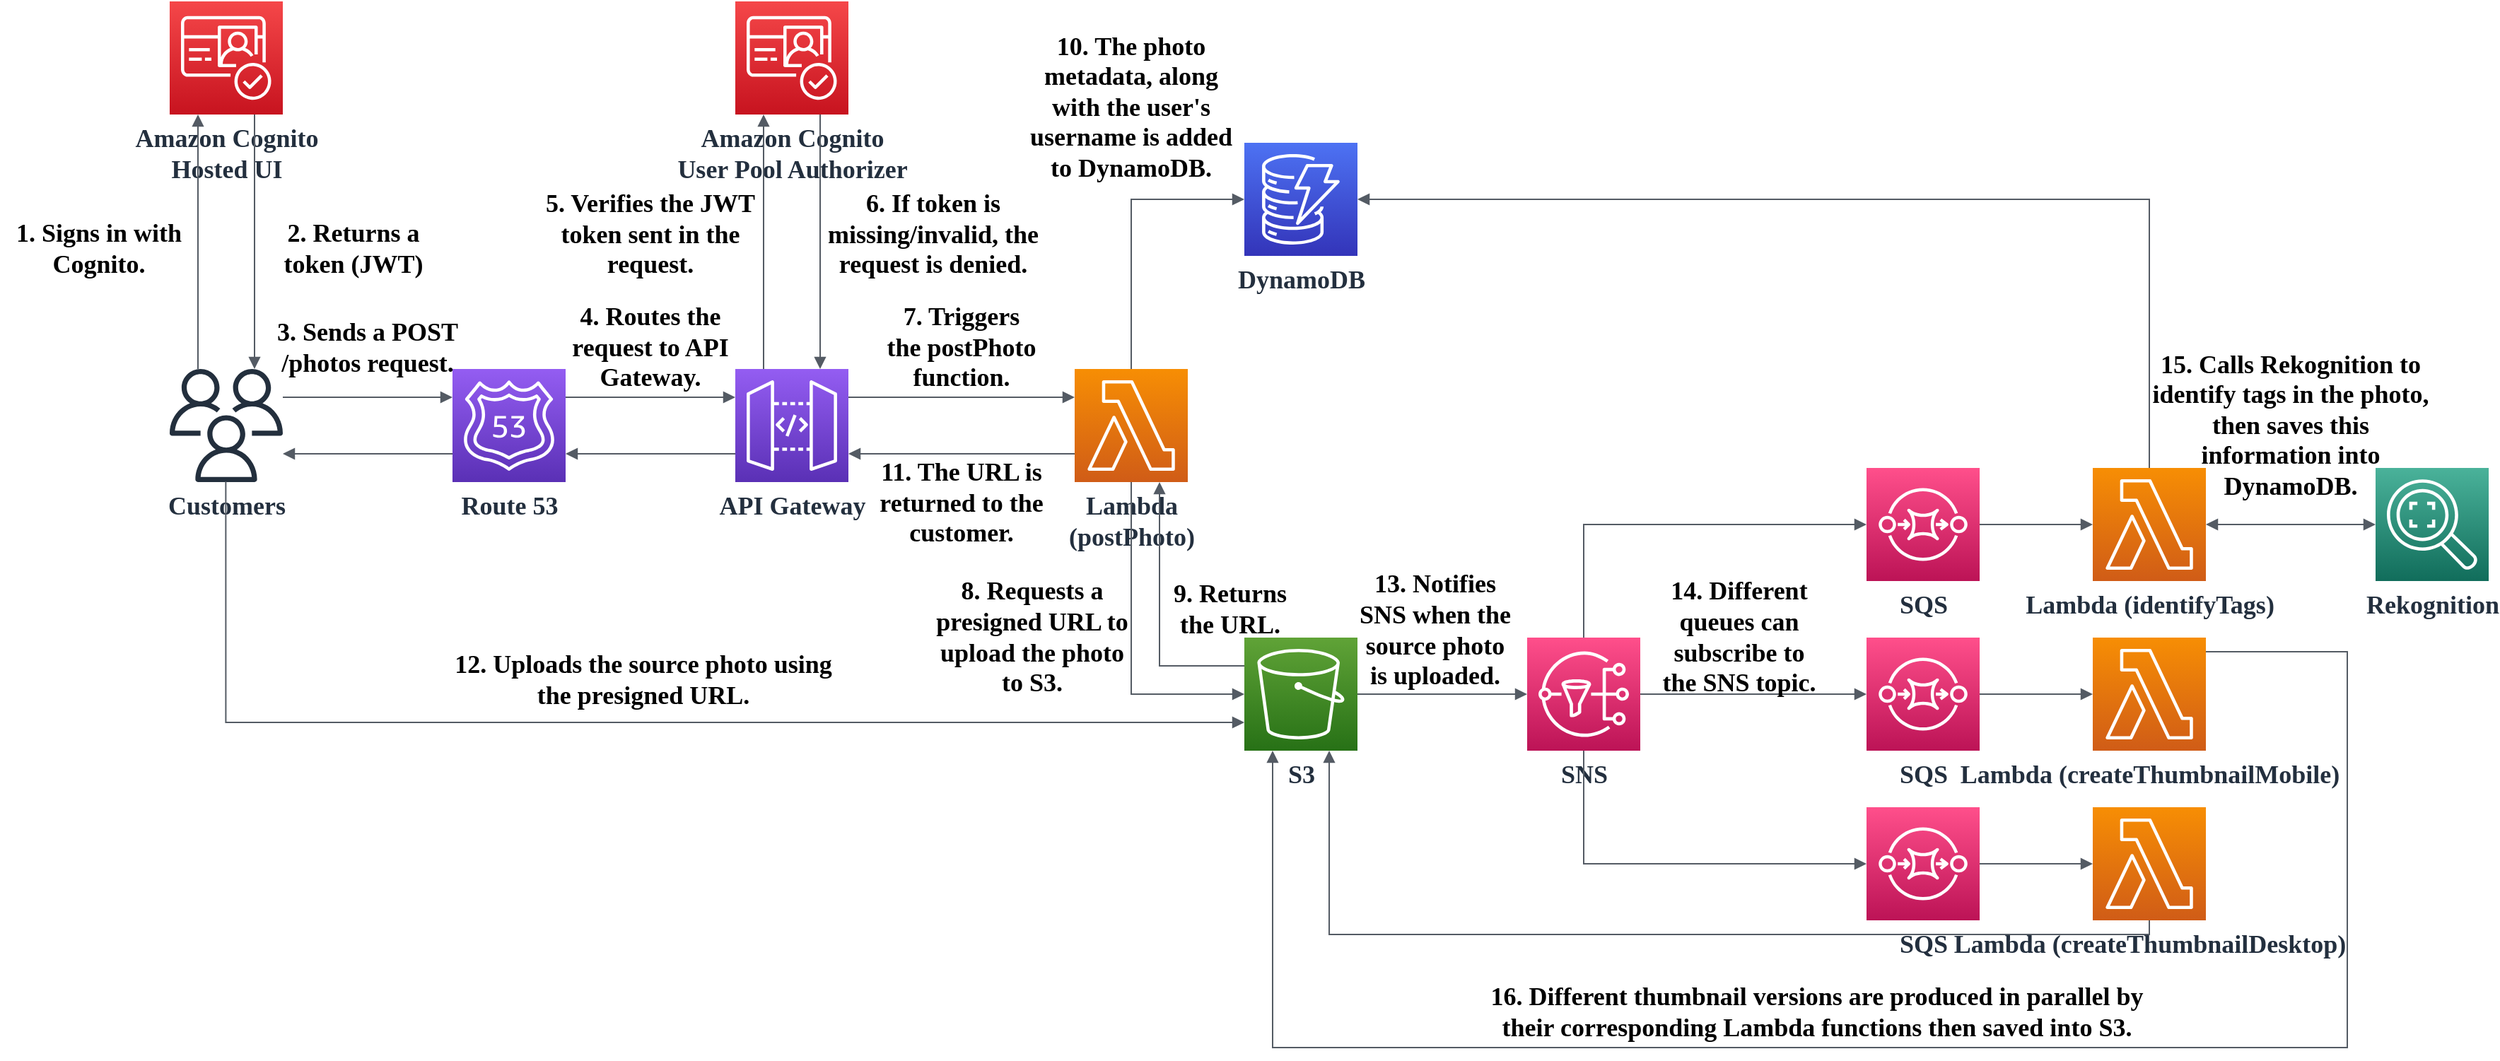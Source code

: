 <mxfile version="21.6.6" type="google">
  <diagram name="Page-1" id="P0OWYq-GYP4Sr67nGhOI">
    <mxGraphModel grid="1" page="1" gridSize="10" guides="1" tooltips="1" connect="1" arrows="1" fold="1" pageScale="1" pageWidth="850" pageHeight="1100" math="0" shadow="0">
      <root>
        <mxCell id="0" />
        <mxCell id="1" parent="0" />
        <mxCell id="2qXzAHNiQAM1xIG2n9A0-1" value="Customers" style="sketch=0;outlineConnect=0;fontColor=#232F3E;gradientColor=none;fillColor=#232F3D;strokeColor=none;dashed=0;verticalLabelPosition=bottom;verticalAlign=top;align=center;html=1;fontSize=18;fontStyle=1;aspect=fixed;pointerEvents=1;shape=mxgraph.aws4.users;points=[[0,0.25,0,0,0],[0,0.75,0,0,0],[0.25,0,0,0,0],[0.25,1,0,0,0],[0.75,0,0,0,0],[0.75,1,0,0,0],[1,0.25,0,0,0],[1,0.75,0,0,0]];fontFamily=calibri;" vertex="1" parent="1">
          <mxGeometry x="240" y="360" width="80" height="80" as="geometry" />
        </mxCell>
        <mxCell id="2qXzAHNiQAM1xIG2n9A0-2" value="Amazon Cognito&lt;br style=&quot;font-size: 18px;&quot;&gt;Hosted UI" style="sketch=0;points=[[0,0,0],[0.25,0,0],[0.5,0,0],[0.75,0,0],[1,0,0],[0,1,0],[0.25,1,0],[0.5,1,0],[0.75,1,0],[1,1,0],[0,0.25,0],[0,0.5,0],[0,0.75,0],[1,0.25,0],[1,0.5,0],[1,0.75,0]];outlineConnect=0;fontColor=#232F3E;gradientColor=#F54749;gradientDirection=north;fillColor=#C7131F;strokeColor=#ffffff;dashed=0;verticalLabelPosition=bottom;verticalAlign=top;align=center;html=1;fontSize=18;fontStyle=1;aspect=fixed;shape=mxgraph.aws4.resourceIcon;resIcon=mxgraph.aws4.cognito;fontFamily=calibri;" vertex="1" parent="1">
          <mxGeometry x="240" y="100" width="80" height="80" as="geometry" />
        </mxCell>
        <mxCell id="2qXzAHNiQAM1xIG2n9A0-4" value="Route 53" style="sketch=0;points=[[0,0,0],[0.25,0,0],[0.5,0,0],[0.75,0,0],[1,0,0],[0,1,0],[0.25,1,0],[0.5,1,0],[0.75,1,0],[1,1,0],[0,0.25,0],[0,0.5,0],[0,0.75,0],[1,0.25,0],[1,0.5,0],[1,0.75,0]];outlineConnect=0;fontColor=#232F3E;gradientColor=#945DF2;gradientDirection=north;fillColor=#5A30B5;strokeColor=#ffffff;dashed=0;verticalLabelPosition=bottom;verticalAlign=top;align=center;html=1;fontSize=18;fontStyle=1;aspect=fixed;shape=mxgraph.aws4.resourceIcon;resIcon=mxgraph.aws4.route_53;fontFamily=calibri;" vertex="1" parent="1">
          <mxGeometry x="440" y="360" width="80" height="80" as="geometry" />
        </mxCell>
        <mxCell id="2qXzAHNiQAM1xIG2n9A0-6" value="API Gateway" style="sketch=0;points=[[0,0,0],[0.25,0,0],[0.5,0,0],[0.75,0,0],[1,0,0],[0,1,0],[0.25,1,0],[0.5,1,0],[0.75,1,0],[1,1,0],[0,0.25,0],[0,0.5,0],[0,0.75,0],[1,0.25,0],[1,0.5,0],[1,0.75,0]];outlineConnect=0;fontColor=#232F3E;gradientColor=#945DF2;gradientDirection=north;fillColor=#5A30B5;strokeColor=#ffffff;dashed=0;verticalLabelPosition=bottom;verticalAlign=top;align=center;html=1;fontSize=18;fontStyle=1;aspect=fixed;shape=mxgraph.aws4.resourceIcon;resIcon=mxgraph.aws4.api_gateway;fontFamily=calibri;" vertex="1" parent="1">
          <mxGeometry x="640" y="360" width="80" height="80" as="geometry" />
        </mxCell>
        <mxCell id="2qXzAHNiQAM1xIG2n9A0-7" value="Lambda&lt;br&gt;(postPhoto)" style="sketch=0;points=[[0,0,0],[0.25,0,0],[0.5,0,0],[0.75,0,0],[1,0,0],[0,1,0],[0.25,1,0],[0.5,1,0],[0.75,1,0],[1,1,0],[0,0.25,0],[0,0.5,0],[0,0.75,0],[1,0.25,0],[1,0.5,0],[1,0.75,0]];outlineConnect=0;fontColor=#232F3E;gradientColor=#F78E04;gradientDirection=north;fillColor=#D05C17;strokeColor=#ffffff;dashed=0;verticalLabelPosition=bottom;verticalAlign=top;align=center;html=1;fontSize=18;fontStyle=1;aspect=fixed;shape=mxgraph.aws4.resourceIcon;resIcon=mxgraph.aws4.lambda;fontFamily=calibri;" vertex="1" parent="1">
          <mxGeometry x="880" y="360" width="80" height="80" as="geometry" />
        </mxCell>
        <mxCell id="2qXzAHNiQAM1xIG2n9A0-8" value="DynamoDB" style="sketch=0;points=[[0,0,0],[0.25,0,0],[0.5,0,0],[0.75,0,0],[1,0,0],[0,1,0],[0.25,1,0],[0.5,1,0],[0.75,1,0],[1,1,0],[0,0.25,0],[0,0.5,0],[0,0.75,0],[1,0.25,0],[1,0.5,0],[1,0.75,0]];outlineConnect=0;fontColor=#232F3E;gradientColor=#4D72F3;gradientDirection=north;fillColor=#3334B9;strokeColor=#ffffff;dashed=0;verticalLabelPosition=bottom;verticalAlign=top;align=center;html=1;fontSize=18;fontStyle=1;aspect=fixed;shape=mxgraph.aws4.resourceIcon;resIcon=mxgraph.aws4.dynamodb;fontFamily=calibri;" vertex="1" parent="1">
          <mxGeometry x="1000" y="200" width="80" height="80" as="geometry" />
        </mxCell>
        <mxCell id="2qXzAHNiQAM1xIG2n9A0-9" value="S3" style="sketch=0;points=[[0,0,0],[0.25,0,0],[0.5,0,0],[0.75,0,0],[1,0,0],[0,1,0],[0.25,1,0],[0.5,1,0],[0.75,1,0],[1,1,0],[0,0.25,0],[0,0.5,0],[0,0.75,0],[1,0.25,0],[1,0.5,0],[1,0.75,0]];outlineConnect=0;fontColor=#232F3E;gradientColor=#60A337;gradientDirection=north;fillColor=#277116;strokeColor=#ffffff;dashed=0;verticalLabelPosition=bottom;verticalAlign=top;align=center;html=1;fontSize=18;fontStyle=1;aspect=fixed;shape=mxgraph.aws4.resourceIcon;resIcon=mxgraph.aws4.s3;fontFamily=calibri;" vertex="1" parent="1">
          <mxGeometry x="1000" y="550" width="80" height="80" as="geometry" />
        </mxCell>
        <mxCell id="2qXzAHNiQAM1xIG2n9A0-11" value="Amazon Cognito&lt;br style=&quot;font-size: 18px;&quot;&gt;User Pool Authorizer" style="sketch=0;points=[[0,0,0],[0.25,0,0],[0.5,0,0],[0.75,0,0],[1,0,0],[0,1,0],[0.25,1,0],[0.5,1,0],[0.75,1,0],[1,1,0],[0,0.25,0],[0,0.5,0],[0,0.75,0],[1,0.25,0],[1,0.5,0],[1,0.75,0]];outlineConnect=0;fontColor=#232F3E;gradientColor=#F54749;gradientDirection=north;fillColor=#C7131F;strokeColor=#ffffff;dashed=0;verticalLabelPosition=bottom;verticalAlign=top;align=center;html=1;fontSize=18;fontStyle=1;aspect=fixed;shape=mxgraph.aws4.resourceIcon;resIcon=mxgraph.aws4.cognito;fontFamily=calibri;" vertex="1" parent="1">
          <mxGeometry x="640" y="100" width="80" height="80" as="geometry" />
        </mxCell>
        <mxCell id="2qXzAHNiQAM1xIG2n9A0-12" value="Lambda (createThumbnailMobile)" style="sketch=0;points=[[0,0,0],[0.25,0,0],[0.5,0,0],[0.75,0,0],[1,0,0],[0,1,0],[0.25,1,0],[0.5,1,0],[0.75,1,0],[1,1,0],[0,0.25,0],[0,0.5,0],[0,0.75,0],[1,0.25,0],[1,0.5,0],[1,0.75,0]];outlineConnect=0;fontColor=#232F3E;gradientColor=#F78E04;gradientDirection=north;fillColor=#D05C17;strokeColor=#ffffff;dashed=0;verticalLabelPosition=bottom;verticalAlign=top;align=center;html=1;fontSize=18;fontStyle=1;aspect=fixed;shape=mxgraph.aws4.resourceIcon;resIcon=mxgraph.aws4.lambda;fontFamily=calibri;" vertex="1" parent="1">
          <mxGeometry x="1600" y="550" width="80" height="80" as="geometry" />
        </mxCell>
        <mxCell id="2qXzAHNiQAM1xIG2n9A0-18" value="" style="edgeStyle=orthogonalEdgeStyle;html=1;endArrow=block;elbow=vertical;startArrow=none;endFill=1;strokeColor=#545B64;rounded=0;entryX=0.25;entryY=1;entryDx=0;entryDy=0;entryPerimeter=0;exitX=0.25;exitY=0;exitDx=0;exitDy=0;exitPerimeter=0;fontFamily=calibri;fontStyle=1;fontSize=18;" edge="1" parent="1" source="2qXzAHNiQAM1xIG2n9A0-1" target="2qXzAHNiQAM1xIG2n9A0-2">
          <mxGeometry width="100" relative="1" as="geometry">
            <mxPoint x="350" y="330" as="sourcePoint" />
            <mxPoint x="450" y="330" as="targetPoint" />
          </mxGeometry>
        </mxCell>
        <mxCell id="2qXzAHNiQAM1xIG2n9A0-19" value="" style="edgeStyle=orthogonalEdgeStyle;html=1;endArrow=block;elbow=vertical;startArrow=none;endFill=1;strokeColor=#545B64;rounded=0;exitX=0.75;exitY=1;exitDx=0;exitDy=0;exitPerimeter=0;entryX=0.75;entryY=0;entryDx=0;entryDy=0;entryPerimeter=0;fontFamily=calibri;fontStyle=1;fontSize=18;" edge="1" parent="1" source="2qXzAHNiQAM1xIG2n9A0-2" target="2qXzAHNiQAM1xIG2n9A0-1">
          <mxGeometry width="100" relative="1" as="geometry">
            <mxPoint x="350" y="330" as="sourcePoint" />
            <mxPoint x="450" y="330" as="targetPoint" />
          </mxGeometry>
        </mxCell>
        <mxCell id="2qXzAHNiQAM1xIG2n9A0-20" value="" style="edgeStyle=orthogonalEdgeStyle;html=1;endArrow=block;elbow=vertical;startArrow=none;endFill=1;strokeColor=#545B64;rounded=0;exitX=0.25;exitY=0;exitDx=0;exitDy=0;exitPerimeter=0;entryX=0.25;entryY=1;entryDx=0;entryDy=0;entryPerimeter=0;fontFamily=calibri;fontStyle=1;fontSize=18;" edge="1" parent="1" source="2qXzAHNiQAM1xIG2n9A0-6" target="2qXzAHNiQAM1xIG2n9A0-11">
          <mxGeometry width="100" relative="1" as="geometry">
            <mxPoint x="690" y="300" as="sourcePoint" />
            <mxPoint x="790" y="300" as="targetPoint" />
          </mxGeometry>
        </mxCell>
        <mxCell id="2qXzAHNiQAM1xIG2n9A0-21" value="" style="edgeStyle=orthogonalEdgeStyle;html=1;endArrow=block;elbow=vertical;startArrow=none;endFill=1;strokeColor=#545B64;rounded=0;exitX=0.75;exitY=1;exitDx=0;exitDy=0;exitPerimeter=0;entryX=0.75;entryY=0;entryDx=0;entryDy=0;entryPerimeter=0;fontFamily=calibri;fontStyle=1;fontSize=18;" edge="1" parent="1" source="2qXzAHNiQAM1xIG2n9A0-11" target="2qXzAHNiQAM1xIG2n9A0-6">
          <mxGeometry width="100" relative="1" as="geometry">
            <mxPoint x="690" y="300" as="sourcePoint" />
            <mxPoint x="790" y="300" as="targetPoint" />
          </mxGeometry>
        </mxCell>
        <mxCell id="2qXzAHNiQAM1xIG2n9A0-22" value="" style="edgeStyle=orthogonalEdgeStyle;html=1;endArrow=block;elbow=vertical;startArrow=none;endFill=1;strokeColor=#545B64;rounded=0;exitX=0.5;exitY=1;exitDx=0;exitDy=0;exitPerimeter=0;entryX=0;entryY=0.5;entryDx=0;entryDy=0;entryPerimeter=0;fontFamily=calibri;fontStyle=1;fontSize=18;" edge="1" parent="1" source="2qXzAHNiQAM1xIG2n9A0-7" target="2qXzAHNiQAM1xIG2n9A0-9">
          <mxGeometry width="100" relative="1" as="geometry">
            <mxPoint x="890" y="490" as="sourcePoint" />
            <mxPoint x="990" y="490" as="targetPoint" />
          </mxGeometry>
        </mxCell>
        <mxCell id="2qXzAHNiQAM1xIG2n9A0-23" value="" style="edgeStyle=orthogonalEdgeStyle;html=1;endArrow=block;elbow=vertical;startArrow=none;endFill=1;strokeColor=#545B64;rounded=0;entryX=0.75;entryY=1;entryDx=0;entryDy=0;entryPerimeter=0;exitX=0;exitY=0.25;exitDx=0;exitDy=0;exitPerimeter=0;fontFamily=calibri;fontStyle=1;fontSize=18;" edge="1" parent="1" source="2qXzAHNiQAM1xIG2n9A0-9" target="2qXzAHNiQAM1xIG2n9A0-7">
          <mxGeometry width="100" relative="1" as="geometry">
            <mxPoint x="890" y="490" as="sourcePoint" />
            <mxPoint x="990" y="490" as="targetPoint" />
          </mxGeometry>
        </mxCell>
        <mxCell id="2qXzAHNiQAM1xIG2n9A0-24" value="" style="edgeStyle=orthogonalEdgeStyle;html=1;endArrow=block;elbow=vertical;startArrow=none;endFill=1;strokeColor=#545B64;rounded=0;exitX=0.5;exitY=0;exitDx=0;exitDy=0;exitPerimeter=0;entryX=0;entryY=0.5;entryDx=0;entryDy=0;entryPerimeter=0;fontFamily=calibri;fontStyle=1;fontSize=18;" edge="1" parent="1" source="2qXzAHNiQAM1xIG2n9A0-7" target="2qXzAHNiQAM1xIG2n9A0-8">
          <mxGeometry width="100" relative="1" as="geometry">
            <mxPoint x="980" y="320" as="sourcePoint" />
            <mxPoint x="1080" y="320" as="targetPoint" />
          </mxGeometry>
        </mxCell>
        <mxCell id="2qXzAHNiQAM1xIG2n9A0-25" value="" style="edgeStyle=orthogonalEdgeStyle;html=1;endArrow=block;elbow=vertical;startArrow=none;endFill=1;strokeColor=#545B64;rounded=0;exitX=1;exitY=0.5;exitDx=0;exitDy=0;exitPerimeter=0;fontFamily=calibri;fontStyle=1;fontSize=18;entryX=0;entryY=0.5;entryDx=0;entryDy=0;entryPerimeter=0;" edge="1" parent="1" source="2qXzAHNiQAM1xIG2n9A0-9" target="w9rplvqUDNbAMgKUAzUo-1">
          <mxGeometry width="100" relative="1" as="geometry">
            <mxPoint x="1090" y="559.9" as="sourcePoint" />
            <mxPoint x="1200" y="560" as="targetPoint" />
          </mxGeometry>
        </mxCell>
        <mxCell id="2qXzAHNiQAM1xIG2n9A0-26" value="" style="edgeStyle=orthogonalEdgeStyle;html=1;endArrow=block;elbow=vertical;startArrow=none;endFill=1;strokeColor=#545B64;rounded=0;entryX=0.25;entryY=1;entryDx=0;entryDy=0;entryPerimeter=0;fontFamily=calibri;fontStyle=1;exitX=1;exitY=0.5;exitDx=0;exitDy=0;exitPerimeter=0;fontSize=18;" edge="1" parent="1" target="2qXzAHNiQAM1xIG2n9A0-9">
          <mxGeometry width="100" relative="1" as="geometry">
            <mxPoint x="1680" y="560" as="sourcePoint" />
            <mxPoint x="1840" y="760" as="targetPoint" />
            <Array as="points">
              <mxPoint x="1780" y="560" />
              <mxPoint x="1780" y="840" />
              <mxPoint x="1020" y="840" />
            </Array>
          </mxGeometry>
        </mxCell>
        <mxCell id="2qXzAHNiQAM1xIG2n9A0-27" value="" style="edgeStyle=orthogonalEdgeStyle;html=1;endArrow=block;elbow=vertical;startArrow=none;endFill=1;strokeColor=#545B64;rounded=0;exitX=1;exitY=0.25;exitDx=0;exitDy=0;exitPerimeter=0;entryX=0;entryY=0.25;entryDx=0;entryDy=0;entryPerimeter=0;fontFamily=calibri;fontStyle=1;fontSize=18;" edge="1" parent="1" source="2qXzAHNiQAM1xIG2n9A0-6" target="2qXzAHNiQAM1xIG2n9A0-7">
          <mxGeometry width="100" relative="1" as="geometry">
            <mxPoint x="730" y="380" as="sourcePoint" />
            <mxPoint x="830" y="380" as="targetPoint" />
          </mxGeometry>
        </mxCell>
        <mxCell id="2qXzAHNiQAM1xIG2n9A0-28" value="" style="edgeStyle=orthogonalEdgeStyle;html=1;endArrow=none;elbow=vertical;startArrow=block;startFill=1;strokeColor=#545B64;rounded=0;exitX=1;exitY=0.75;exitDx=0;exitDy=0;exitPerimeter=0;entryX=0;entryY=0.75;entryDx=0;entryDy=0;entryPerimeter=0;fontFamily=calibri;fontStyle=1;fontSize=18;" edge="1" parent="1" source="2qXzAHNiQAM1xIG2n9A0-6" target="2qXzAHNiQAM1xIG2n9A0-7">
          <mxGeometry width="100" relative="1" as="geometry">
            <mxPoint x="770" y="420" as="sourcePoint" />
            <mxPoint x="820" y="440" as="targetPoint" />
          </mxGeometry>
        </mxCell>
        <mxCell id="2qXzAHNiQAM1xIG2n9A0-29" value="" style="edgeStyle=orthogonalEdgeStyle;html=1;endArrow=block;elbow=vertical;startArrow=none;endFill=1;strokeColor=#545B64;rounded=0;entryX=0;entryY=0.75;entryDx=0;entryDy=0;entryPerimeter=0;exitX=0.496;exitY=0.996;exitDx=0;exitDy=0;exitPerimeter=0;fontFamily=calibri;fontStyle=1;fontSize=18;" edge="1" parent="1" source="2qXzAHNiQAM1xIG2n9A0-1" target="2qXzAHNiQAM1xIG2n9A0-9">
          <mxGeometry width="100" relative="1" as="geometry">
            <mxPoint x="280" y="470" as="sourcePoint" />
            <mxPoint x="850" y="490" as="targetPoint" />
          </mxGeometry>
        </mxCell>
        <mxCell id="2qXzAHNiQAM1xIG2n9A0-30" value="" style="edgeStyle=orthogonalEdgeStyle;html=1;endArrow=block;elbow=vertical;startArrow=none;endFill=1;strokeColor=#545B64;rounded=0;exitX=1;exitY=0.25;exitDx=0;exitDy=0;exitPerimeter=0;entryX=0;entryY=0.25;entryDx=0;entryDy=0;entryPerimeter=0;fontFamily=calibri;fontStyle=1;fontSize=18;" edge="1" parent="1" source="2qXzAHNiQAM1xIG2n9A0-1" target="2qXzAHNiQAM1xIG2n9A0-4">
          <mxGeometry width="100" relative="1" as="geometry">
            <mxPoint x="440" y="390" as="sourcePoint" />
            <mxPoint x="540" y="390" as="targetPoint" />
          </mxGeometry>
        </mxCell>
        <mxCell id="2qXzAHNiQAM1xIG2n9A0-31" value="" style="edgeStyle=orthogonalEdgeStyle;html=1;endArrow=none;elbow=vertical;startArrow=block;startFill=1;strokeColor=#545B64;rounded=0;exitX=1;exitY=0.75;exitDx=0;exitDy=0;exitPerimeter=0;entryX=0;entryY=0.75;entryDx=0;entryDy=0;entryPerimeter=0;fontFamily=calibri;fontStyle=1;fontSize=18;" edge="1" parent="1" source="2qXzAHNiQAM1xIG2n9A0-1" target="2qXzAHNiQAM1xIG2n9A0-4">
          <mxGeometry width="100" relative="1" as="geometry">
            <mxPoint x="440" y="390" as="sourcePoint" />
            <mxPoint x="540" y="390" as="targetPoint" />
          </mxGeometry>
        </mxCell>
        <mxCell id="2qXzAHNiQAM1xIG2n9A0-32" value="" style="edgeStyle=orthogonalEdgeStyle;html=1;endArrow=block;elbow=vertical;startArrow=none;endFill=1;strokeColor=#545B64;rounded=0;exitX=1;exitY=0.25;exitDx=0;exitDy=0;exitPerimeter=0;entryX=0;entryY=0.25;entryDx=0;entryDy=0;entryPerimeter=0;fontFamily=calibri;fontStyle=1;fontSize=18;" edge="1" parent="1" source="2qXzAHNiQAM1xIG2n9A0-4" target="2qXzAHNiQAM1xIG2n9A0-6">
          <mxGeometry width="100" relative="1" as="geometry">
            <mxPoint x="560" y="410" as="sourcePoint" />
            <mxPoint x="640" y="380" as="targetPoint" />
          </mxGeometry>
        </mxCell>
        <mxCell id="2qXzAHNiQAM1xIG2n9A0-33" value="" style="edgeStyle=orthogonalEdgeStyle;html=1;endArrow=none;elbow=vertical;startArrow=block;startFill=1;strokeColor=#545B64;rounded=0;exitX=1;exitY=0.75;exitDx=0;exitDy=0;exitPerimeter=0;entryX=0;entryY=0.75;entryDx=0;entryDy=0;entryPerimeter=0;fontFamily=calibri;fontStyle=1;fontSize=18;" edge="1" parent="1" source="2qXzAHNiQAM1xIG2n9A0-4" target="2qXzAHNiQAM1xIG2n9A0-6">
          <mxGeometry width="100" relative="1" as="geometry">
            <mxPoint x="560" y="410" as="sourcePoint" />
            <mxPoint x="640" y="420" as="targetPoint" />
          </mxGeometry>
        </mxCell>
        <mxCell id="2qXzAHNiQAM1xIG2n9A0-36" value="1. Signs in with Cognito." style="text;html=1;strokeColor=none;fillColor=none;align=center;verticalAlign=middle;whiteSpace=wrap;rounded=0;fontFamily=calibri;fontStyle=1;fontSize=18;" vertex="1" parent="1">
          <mxGeometry x="120" y="260" width="140" height="30" as="geometry" />
        </mxCell>
        <mxCell id="2qXzAHNiQAM1xIG2n9A0-37" value="2. Returns a token (JWT)" style="text;html=1;strokeColor=none;fillColor=none;align=center;verticalAlign=middle;whiteSpace=wrap;rounded=0;fontFamily=calibri;fontStyle=1;fontSize=18;" vertex="1" parent="1">
          <mxGeometry x="310" y="260" width="120" height="30" as="geometry" />
        </mxCell>
        <mxCell id="2qXzAHNiQAM1xIG2n9A0-38" value="3. Sends a POST /photos request." style="text;html=1;strokeColor=none;fillColor=none;align=center;verticalAlign=middle;whiteSpace=wrap;rounded=0;fontFamily=calibri;fontStyle=1;fontSize=18;" vertex="1" parent="1">
          <mxGeometry x="300" y="330" width="160" height="30" as="geometry" />
        </mxCell>
        <mxCell id="2qXzAHNiQAM1xIG2n9A0-39" value="4. Routes the request to API Gateway." style="text;html=1;strokeColor=none;fillColor=none;align=center;verticalAlign=middle;whiteSpace=wrap;rounded=0;fontFamily=calibri;fontStyle=1;fontSize=18;" vertex="1" parent="1">
          <mxGeometry x="520" y="330" width="120" height="30" as="geometry" />
        </mxCell>
        <mxCell id="2qXzAHNiQAM1xIG2n9A0-40" value="5. Verifies the JWT token sent in the request." style="text;html=1;strokeColor=none;fillColor=none;align=center;verticalAlign=middle;whiteSpace=wrap;rounded=0;fontFamily=calibri;fontStyle=1;fontSize=18;" vertex="1" parent="1">
          <mxGeometry x="500" y="250" width="160" height="30" as="geometry" />
        </mxCell>
        <mxCell id="2qXzAHNiQAM1xIG2n9A0-42" value="6. If token is missing/invalid, the request is denied." style="text;html=1;strokeColor=none;fillColor=none;align=center;verticalAlign=middle;whiteSpace=wrap;rounded=0;fontFamily=calibri;fontStyle=1;fontSize=18;" vertex="1" parent="1">
          <mxGeometry x="700" y="265" width="160" as="geometry" />
        </mxCell>
        <mxCell id="2qXzAHNiQAM1xIG2n9A0-43" value="7. Triggers the postPhoto function." style="text;html=1;strokeColor=none;fillColor=none;align=center;verticalAlign=middle;whiteSpace=wrap;rounded=0;fontFamily=calibri;fontStyle=1;fontSize=18;" vertex="1" parent="1">
          <mxGeometry x="745" y="330" width="110" height="30" as="geometry" />
        </mxCell>
        <mxCell id="2qXzAHNiQAM1xIG2n9A0-44" value="8. Requests a presigned URL to upload the photo to S3." style="text;html=1;strokeColor=none;fillColor=none;align=center;verticalAlign=middle;whiteSpace=wrap;rounded=0;fontFamily=calibri;fontStyle=1;fontSize=18;" vertex="1" parent="1">
          <mxGeometry x="780" y="530" width="140" height="40" as="geometry" />
        </mxCell>
        <mxCell id="2qXzAHNiQAM1xIG2n9A0-45" value="9. Returns the URL." style="text;html=1;strokeColor=none;fillColor=none;align=center;verticalAlign=middle;whiteSpace=wrap;rounded=0;fontFamily=calibri;fontStyle=1;fontSize=18;" vertex="1" parent="1">
          <mxGeometry x="940" y="515" width="100" height="30" as="geometry" />
        </mxCell>
        <mxCell id="2qXzAHNiQAM1xIG2n9A0-46" value="10. The photo metadata, along with the user&#39;s username is added to DynamoDB." style="text;html=1;strokeColor=none;fillColor=none;align=center;verticalAlign=middle;whiteSpace=wrap;rounded=0;fontFamily=calibri;fontStyle=1;fontSize=18;" vertex="1" parent="1">
          <mxGeometry x="840" y="160" width="160" height="30" as="geometry" />
        </mxCell>
        <mxCell id="2qXzAHNiQAM1xIG2n9A0-47" value="11. The URL is returned to the customer." style="text;html=1;strokeColor=none;fillColor=none;align=center;verticalAlign=middle;whiteSpace=wrap;rounded=0;fontFamily=calibri;fontStyle=1;fontSize=18;" vertex="1" parent="1">
          <mxGeometry x="740" y="440" width="120" height="30" as="geometry" />
        </mxCell>
        <mxCell id="2qXzAHNiQAM1xIG2n9A0-48" value="12. Uploads the source photo using the presigned URL." style="text;html=1;strokeColor=none;fillColor=none;align=center;verticalAlign=middle;whiteSpace=wrap;rounded=0;fontFamily=calibri;fontStyle=1;fontSize=18;" vertex="1" parent="1">
          <mxGeometry x="430" y="565" width="290" height="30" as="geometry" />
        </mxCell>
        <mxCell id="2qXzAHNiQAM1xIG2n9A0-49" value="13. Notifies SNS when the source photo is uploaded." style="text;html=1;strokeColor=none;fillColor=none;align=center;verticalAlign=middle;whiteSpace=wrap;rounded=0;fontFamily=calibri;fontStyle=1;fontSize=18;" vertex="1" parent="1">
          <mxGeometry x="1080" y="530" width="110" height="30" as="geometry" />
        </mxCell>
        <mxCell id="w9rplvqUDNbAMgKUAzUo-1" value="SNS" style="sketch=0;points=[[0,0,0],[0.25,0,0],[0.5,0,0],[0.75,0,0],[1,0,0],[0,1,0],[0.25,1,0],[0.5,1,0],[0.75,1,0],[1,1,0],[0,0.25,0],[0,0.5,0],[0,0.75,0],[1,0.25,0],[1,0.5,0],[1,0.75,0]];outlineConnect=0;fontColor=#232F3E;gradientColor=#FF4F8B;gradientDirection=north;fillColor=#BC1356;strokeColor=#ffffff;dashed=0;verticalLabelPosition=bottom;verticalAlign=top;align=center;html=1;fontSize=18;fontStyle=1;aspect=fixed;shape=mxgraph.aws4.resourceIcon;resIcon=mxgraph.aws4.sns;fontFamily=calibri;" vertex="1" parent="1">
          <mxGeometry x="1200" y="550" width="80" height="80" as="geometry" />
        </mxCell>
        <mxCell id="w9rplvqUDNbAMgKUAzUo-2" value="SQS" style="sketch=0;points=[[0,0,0],[0.25,0,0],[0.5,0,0],[0.75,0,0],[1,0,0],[0,1,0],[0.25,1,0],[0.5,1,0],[0.75,1,0],[1,1,0],[0,0.25,0],[0,0.5,0],[0,0.75,0],[1,0.25,0],[1,0.5,0],[1,0.75,0]];outlineConnect=0;fontColor=#232F3E;gradientColor=#FF4F8B;gradientDirection=north;fillColor=#BC1356;strokeColor=#ffffff;dashed=0;verticalLabelPosition=bottom;verticalAlign=top;align=center;html=1;fontSize=18;fontStyle=1;aspect=fixed;shape=mxgraph.aws4.resourceIcon;resIcon=mxgraph.aws4.sqs;fontFamily=calibri;" vertex="1" parent="1">
          <mxGeometry x="1440" y="550" width="80" height="80" as="geometry" />
        </mxCell>
        <mxCell id="w9rplvqUDNbAMgKUAzUo-3" value="Rekognition" style="sketch=0;points=[[0,0,0],[0.25,0,0],[0.5,0,0],[0.75,0,0],[1,0,0],[0,1,0],[0.25,1,0],[0.5,1,0],[0.75,1,0],[1,1,0],[0,0.25,0],[0,0.5,0],[0,0.75,0],[1,0.25,0],[1,0.5,0],[1,0.75,0]];outlineConnect=0;fontColor=#232F3E;gradientColor=#4AB29A;gradientDirection=north;fillColor=#116D5B;strokeColor=#ffffff;dashed=0;verticalLabelPosition=bottom;verticalAlign=top;align=center;html=1;fontSize=18;fontStyle=1;aspect=fixed;shape=mxgraph.aws4.resourceIcon;resIcon=mxgraph.aws4.rekognition_2;fontFamily=calibri;" vertex="1" parent="1">
          <mxGeometry x="1800" y="430" width="80" height="80" as="geometry" />
        </mxCell>
        <mxCell id="w9rplvqUDNbAMgKUAzUo-5" value="Lambda (identifyTags)" style="sketch=0;points=[[0,0,0],[0.25,0,0],[0.5,0,0],[0.75,0,0],[1,0,0],[0,1,0],[0.25,1,0],[0.5,1,0],[0.75,1,0],[1,1,0],[0,0.25,0],[0,0.5,0],[0,0.75,0],[1,0.25,0],[1,0.5,0],[1,0.75,0]];outlineConnect=0;fontColor=#232F3E;gradientColor=#F78E04;gradientDirection=north;fillColor=#D05C17;strokeColor=#ffffff;dashed=0;verticalLabelPosition=bottom;verticalAlign=top;align=center;html=1;fontSize=18;fontStyle=1;aspect=fixed;shape=mxgraph.aws4.resourceIcon;resIcon=mxgraph.aws4.lambda;fontFamily=calibri;" vertex="1" parent="1">
          <mxGeometry x="1600" y="430" width="80" height="80" as="geometry" />
        </mxCell>
        <mxCell id="w9rplvqUDNbAMgKUAzUo-6" value="Lambda (createThumbnailDesktop)" style="sketch=0;points=[[0,0,0],[0.25,0,0],[0.5,0,0],[0.75,0,0],[1,0,0],[0,1,0],[0.25,1,0],[0.5,1,0],[0.75,1,0],[1,1,0],[0,0.25,0],[0,0.5,0],[0,0.75,0],[1,0.25,0],[1,0.5,0],[1,0.75,0]];outlineConnect=0;fontColor=#232F3E;gradientColor=#F78E04;gradientDirection=north;fillColor=#D05C17;strokeColor=#ffffff;dashed=0;verticalLabelPosition=bottom;verticalAlign=top;align=center;html=1;fontSize=18;fontStyle=1;aspect=fixed;shape=mxgraph.aws4.resourceIcon;resIcon=mxgraph.aws4.lambda;fontFamily=calibri;" vertex="1" parent="1">
          <mxGeometry x="1600" y="670" width="80" height="80" as="geometry" />
        </mxCell>
        <mxCell id="w9rplvqUDNbAMgKUAzUo-8" value="" style="edgeStyle=orthogonalEdgeStyle;html=1;endArrow=block;elbow=vertical;startArrow=none;endFill=1;strokeColor=#545B64;rounded=0;exitX=1;exitY=0.5;exitDx=0;exitDy=0;exitPerimeter=0;entryX=0;entryY=0.5;entryDx=0;entryDy=0;entryPerimeter=0;fontFamily=calibri;fontStyle=1;fontSize=18;" edge="1" parent="1" source="w9rplvqUDNbAMgKUAzUo-1" target="w9rplvqUDNbAMgKUAzUo-2">
          <mxGeometry width="100" relative="1" as="geometry">
            <mxPoint x="1450" y="550" as="sourcePoint" />
            <mxPoint x="1550" y="550" as="targetPoint" />
          </mxGeometry>
        </mxCell>
        <mxCell id="w9rplvqUDNbAMgKUAzUo-9" value="" style="edgeStyle=orthogonalEdgeStyle;html=1;endArrow=block;elbow=vertical;startArrow=none;endFill=1;strokeColor=#545B64;rounded=0;entryX=0;entryY=0.5;entryDx=0;entryDy=0;entryPerimeter=0;exitX=1;exitY=0.5;exitDx=0;exitDy=0;exitPerimeter=0;fontFamily=calibri;fontStyle=1;fontSize=18;" edge="1" parent="1" source="w9rplvqUDNbAMgKUAzUo-17" target="w9rplvqUDNbAMgKUAzUo-5">
          <mxGeometry width="100" relative="1" as="geometry">
            <mxPoint x="1450" y="550" as="sourcePoint" />
            <mxPoint x="1550" y="550" as="targetPoint" />
          </mxGeometry>
        </mxCell>
        <mxCell id="w9rplvqUDNbAMgKUAzUo-10" value="" style="edgeStyle=orthogonalEdgeStyle;html=1;endArrow=block;elbow=vertical;startArrow=none;endFill=1;strokeColor=#545B64;rounded=0;entryX=0;entryY=0.5;entryDx=0;entryDy=0;entryPerimeter=0;exitX=1;exitY=0.5;exitDx=0;exitDy=0;exitPerimeter=0;fontFamily=calibri;fontStyle=1;fontSize=18;" edge="1" parent="1" source="w9rplvqUDNbAMgKUAzUo-2" target="2qXzAHNiQAM1xIG2n9A0-12">
          <mxGeometry width="100" relative="1" as="geometry">
            <mxPoint x="1450" y="550" as="sourcePoint" />
            <mxPoint x="1550" y="550" as="targetPoint" />
          </mxGeometry>
        </mxCell>
        <mxCell id="w9rplvqUDNbAMgKUAzUo-11" value="" style="edgeStyle=orthogonalEdgeStyle;html=1;endArrow=block;elbow=vertical;startArrow=none;endFill=1;strokeColor=#545B64;rounded=0;entryX=0;entryY=0.5;entryDx=0;entryDy=0;entryPerimeter=0;exitX=1;exitY=0.5;exitDx=0;exitDy=0;exitPerimeter=0;fontFamily=calibri;fontStyle=1;fontSize=18;" edge="1" parent="1" source="w9rplvqUDNbAMgKUAzUo-18" target="w9rplvqUDNbAMgKUAzUo-6">
          <mxGeometry width="100" relative="1" as="geometry">
            <mxPoint x="1450" y="550" as="sourcePoint" />
            <mxPoint x="1550" y="550" as="targetPoint" />
          </mxGeometry>
        </mxCell>
        <mxCell id="w9rplvqUDNbAMgKUAzUo-12" value="" style="edgeStyle=orthogonalEdgeStyle;html=1;endArrow=block;elbow=vertical;startArrow=block;startFill=1;endFill=1;strokeColor=#545B64;rounded=0;entryX=0;entryY=0.5;entryDx=0;entryDy=0;entryPerimeter=0;exitX=1;exitY=0.5;exitDx=0;exitDy=0;exitPerimeter=0;fontFamily=calibri;fontStyle=1;fontSize=18;" edge="1" parent="1" source="w9rplvqUDNbAMgKUAzUo-5" target="w9rplvqUDNbAMgKUAzUo-3">
          <mxGeometry width="100" relative="1" as="geometry">
            <mxPoint x="1690" y="440" as="sourcePoint" />
            <mxPoint x="1790" y="440" as="targetPoint" />
          </mxGeometry>
        </mxCell>
        <mxCell id="w9rplvqUDNbAMgKUAzUo-15" value="" style="edgeStyle=orthogonalEdgeStyle;html=1;endArrow=none;elbow=vertical;startArrow=block;startFill=1;strokeColor=#545B64;rounded=0;entryX=0.5;entryY=1;entryDx=0;entryDy=0;entryPerimeter=0;exitX=0.75;exitY=1;exitDx=0;exitDy=0;exitPerimeter=0;fontFamily=calibri;fontStyle=1;fontSize=18;" edge="1" parent="1" source="2qXzAHNiQAM1xIG2n9A0-9" target="w9rplvqUDNbAMgKUAzUo-6">
          <mxGeometry width="100" relative="1" as="geometry">
            <mxPoint x="1310" y="620" as="sourcePoint" />
            <mxPoint x="1410" y="620" as="targetPoint" />
            <Array as="points">
              <mxPoint x="1060" y="760" />
              <mxPoint x="1640" y="760" />
            </Array>
          </mxGeometry>
        </mxCell>
        <mxCell id="w9rplvqUDNbAMgKUAzUo-16" value="" style="edgeStyle=orthogonalEdgeStyle;html=1;endArrow=none;elbow=vertical;startArrow=block;startFill=1;strokeColor=#545B64;rounded=0;entryX=0.5;entryY=0;entryDx=0;entryDy=0;entryPerimeter=0;exitX=1;exitY=0.5;exitDx=0;exitDy=0;exitPerimeter=0;fontFamily=calibri;fontStyle=1;fontSize=18;" edge="1" parent="1" source="2qXzAHNiQAM1xIG2n9A0-8" target="w9rplvqUDNbAMgKUAzUo-5">
          <mxGeometry width="100" relative="1" as="geometry">
            <mxPoint x="1480" y="330" as="sourcePoint" />
            <mxPoint x="1580" y="330" as="targetPoint" />
          </mxGeometry>
        </mxCell>
        <mxCell id="w9rplvqUDNbAMgKUAzUo-17" value="SQS" style="sketch=0;points=[[0,0,0],[0.25,0,0],[0.5,0,0],[0.75,0,0],[1,0,0],[0,1,0],[0.25,1,0],[0.5,1,0],[0.75,1,0],[1,1,0],[0,0.25,0],[0,0.5,0],[0,0.75,0],[1,0.25,0],[1,0.5,0],[1,0.75,0]];outlineConnect=0;fontColor=#232F3E;gradientColor=#FF4F8B;gradientDirection=north;fillColor=#BC1356;strokeColor=#ffffff;dashed=0;verticalLabelPosition=bottom;verticalAlign=top;align=center;html=1;fontSize=18;fontStyle=1;aspect=fixed;shape=mxgraph.aws4.resourceIcon;resIcon=mxgraph.aws4.sqs;fontFamily=calibri;" vertex="1" parent="1">
          <mxGeometry x="1440" y="430" width="80" height="80" as="geometry" />
        </mxCell>
        <mxCell id="w9rplvqUDNbAMgKUAzUo-18" value="SQS" style="sketch=0;points=[[0,0,0],[0.25,0,0],[0.5,0,0],[0.75,0,0],[1,0,0],[0,1,0],[0.25,1,0],[0.5,1,0],[0.75,1,0],[1,1,0],[0,0.25,0],[0,0.5,0],[0,0.75,0],[1,0.25,0],[1,0.5,0],[1,0.75,0]];outlineConnect=0;fontColor=#232F3E;gradientColor=#FF4F8B;gradientDirection=north;fillColor=#BC1356;strokeColor=#ffffff;dashed=0;verticalLabelPosition=bottom;verticalAlign=top;align=center;html=1;fontSize=18;fontStyle=1;aspect=fixed;shape=mxgraph.aws4.resourceIcon;resIcon=mxgraph.aws4.sqs;fontFamily=calibri;" vertex="1" parent="1">
          <mxGeometry x="1440" y="670" width="80" height="80" as="geometry" />
        </mxCell>
        <mxCell id="w9rplvqUDNbAMgKUAzUo-20" value="" style="edgeStyle=orthogonalEdgeStyle;html=1;endArrow=block;elbow=vertical;startArrow=none;endFill=1;strokeColor=#545B64;rounded=0;entryX=0;entryY=0.5;entryDx=0;entryDy=0;entryPerimeter=0;exitX=0.5;exitY=0;exitDx=0;exitDy=0;exitPerimeter=0;fontFamily=calibri;fontStyle=1;fontSize=18;" edge="1" parent="1" source="w9rplvqUDNbAMgKUAzUo-1" target="w9rplvqUDNbAMgKUAzUo-17">
          <mxGeometry width="100" relative="1" as="geometry">
            <mxPoint x="1430" y="580" as="sourcePoint" />
            <mxPoint x="1530" y="580" as="targetPoint" />
          </mxGeometry>
        </mxCell>
        <mxCell id="w9rplvqUDNbAMgKUAzUo-21" value="" style="edgeStyle=orthogonalEdgeStyle;html=1;endArrow=block;elbow=vertical;startArrow=none;endFill=1;strokeColor=#545B64;rounded=0;entryX=0;entryY=0.5;entryDx=0;entryDy=0;entryPerimeter=0;exitX=0.5;exitY=1;exitDx=0;exitDy=0;exitPerimeter=0;fontFamily=calibri;fontStyle=1;fontSize=18;" edge="1" parent="1" source="w9rplvqUDNbAMgKUAzUo-1" target="w9rplvqUDNbAMgKUAzUo-18">
          <mxGeometry width="100" relative="1" as="geometry">
            <mxPoint x="1430" y="580" as="sourcePoint" />
            <mxPoint x="1530" y="580" as="targetPoint" />
          </mxGeometry>
        </mxCell>
        <mxCell id="w9rplvqUDNbAMgKUAzUo-22" value="14. Different queues can subscribe to the SNS topic." style="text;html=1;strokeColor=none;fillColor=none;align=center;verticalAlign=middle;whiteSpace=wrap;rounded=0;fontFamily=calibri;fontStyle=1;fontSize=18;" vertex="1" parent="1">
          <mxGeometry x="1290" y="535" width="120" height="30" as="geometry" />
        </mxCell>
        <mxCell id="w9rplvqUDNbAMgKUAzUo-23" value="15. Calls Rekognition to identify tags in the photo, then saves this information into DynamoDB." style="text;html=1;strokeColor=none;fillColor=none;align=center;verticalAlign=middle;whiteSpace=wrap;rounded=0;fontFamily=calibri;fontStyle=1;fontSize=18;" vertex="1" parent="1">
          <mxGeometry x="1640" y="385" width="200" height="30" as="geometry" />
        </mxCell>
        <mxCell id="w9rplvqUDNbAMgKUAzUo-24" value="16. Different thumbnail versions are produced in parallel by their corresponding Lambda functions then saved into S3." style="text;html=1;strokeColor=none;fillColor=none;align=center;verticalAlign=middle;whiteSpace=wrap;rounded=0;fontFamily=calibri;fontStyle=1;fontSize=18;" vertex="1" parent="1">
          <mxGeometry x="1170" y="800" width="470" height="30" as="geometry" />
        </mxCell>
      </root>
    </mxGraphModel>
  </diagram>
</mxfile>
